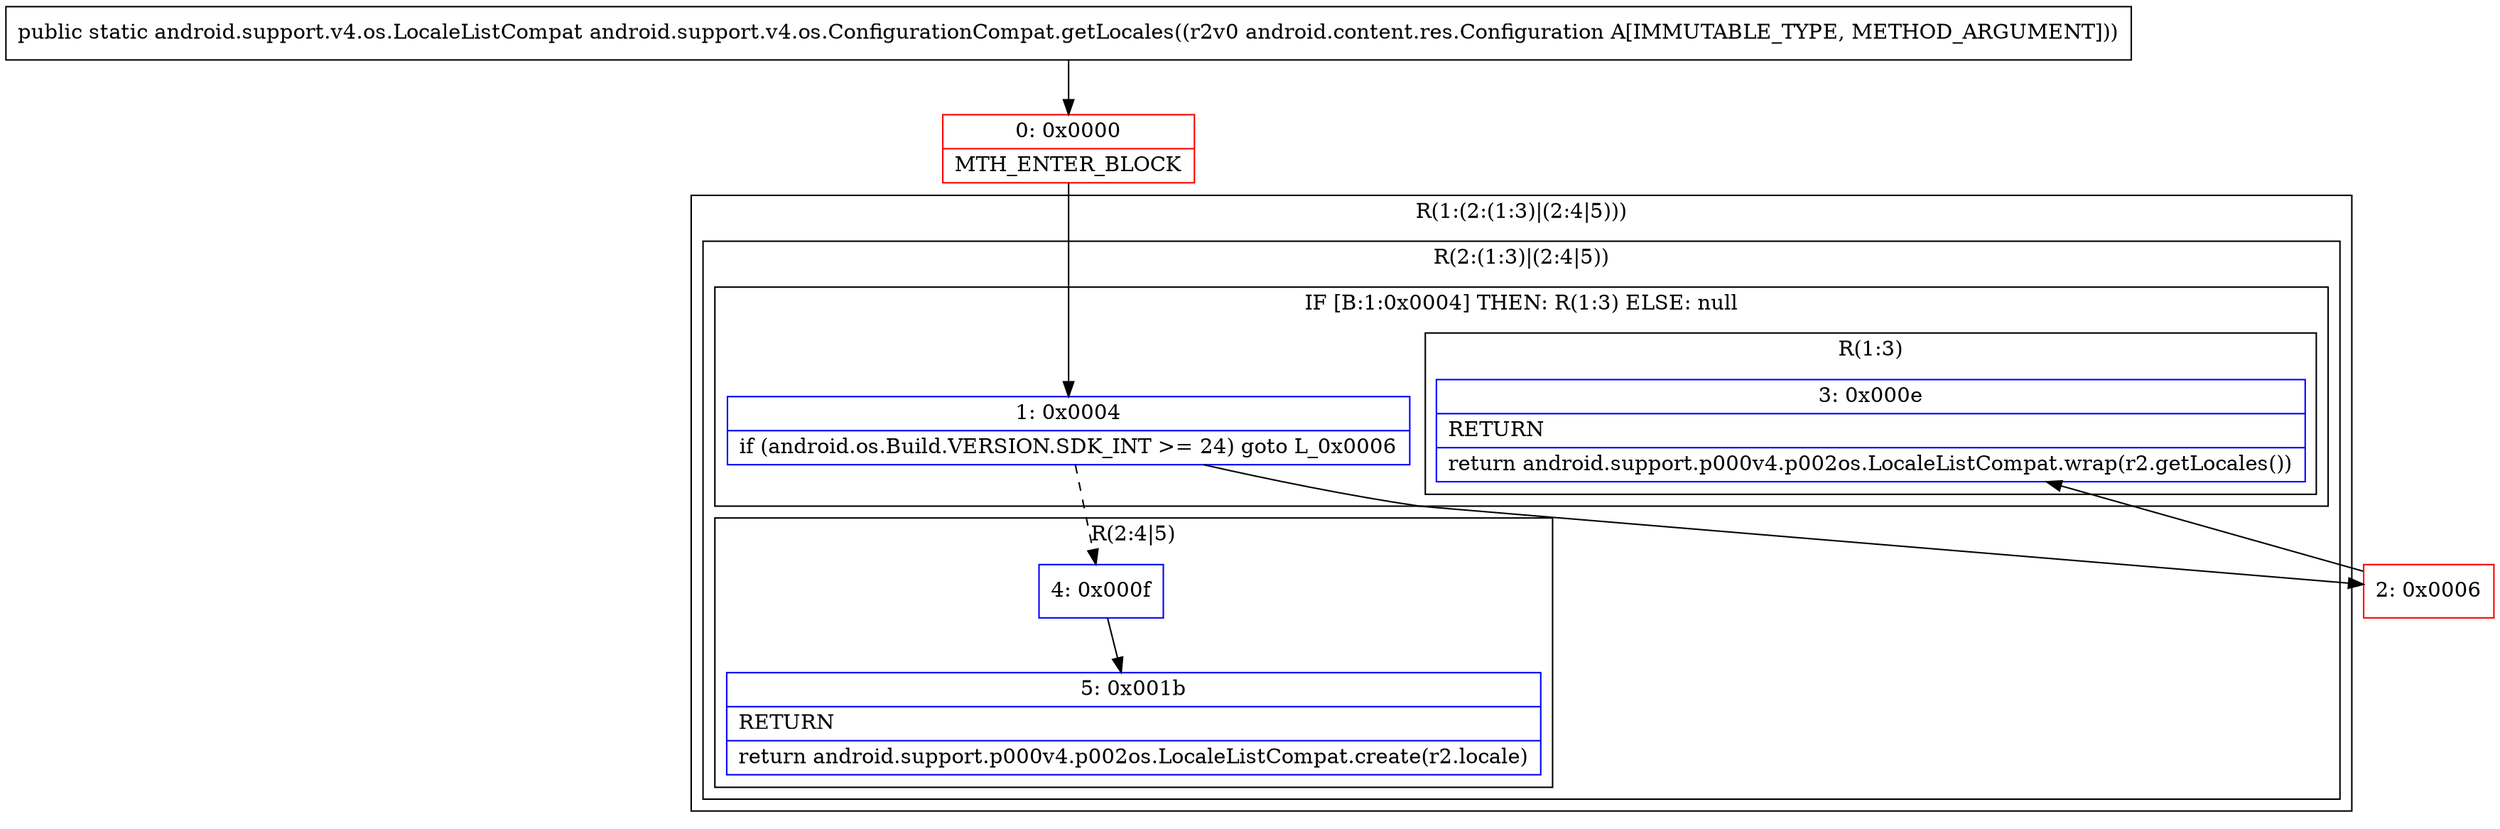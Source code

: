digraph "CFG forandroid.support.v4.os.ConfigurationCompat.getLocales(Landroid\/content\/res\/Configuration;)Landroid\/support\/v4\/os\/LocaleListCompat;" {
subgraph cluster_Region_1531982533 {
label = "R(1:(2:(1:3)|(2:4|5)))";
node [shape=record,color=blue];
subgraph cluster_Region_326950901 {
label = "R(2:(1:3)|(2:4|5))";
node [shape=record,color=blue];
subgraph cluster_IfRegion_1051040000 {
label = "IF [B:1:0x0004] THEN: R(1:3) ELSE: null";
node [shape=record,color=blue];
Node_1 [shape=record,label="{1\:\ 0x0004|if (android.os.Build.VERSION.SDK_INT \>= 24) goto L_0x0006\l}"];
subgraph cluster_Region_1500404889 {
label = "R(1:3)";
node [shape=record,color=blue];
Node_3 [shape=record,label="{3\:\ 0x000e|RETURN\l|return android.support.p000v4.p002os.LocaleListCompat.wrap(r2.getLocales())\l}"];
}
}
subgraph cluster_Region_66227051 {
label = "R(2:4|5)";
node [shape=record,color=blue];
Node_4 [shape=record,label="{4\:\ 0x000f}"];
Node_5 [shape=record,label="{5\:\ 0x001b|RETURN\l|return android.support.p000v4.p002os.LocaleListCompat.create(r2.locale)\l}"];
}
}
}
Node_0 [shape=record,color=red,label="{0\:\ 0x0000|MTH_ENTER_BLOCK\l}"];
Node_2 [shape=record,color=red,label="{2\:\ 0x0006}"];
MethodNode[shape=record,label="{public static android.support.v4.os.LocaleListCompat android.support.v4.os.ConfigurationCompat.getLocales((r2v0 android.content.res.Configuration A[IMMUTABLE_TYPE, METHOD_ARGUMENT])) }"];
MethodNode -> Node_0;
Node_1 -> Node_2;
Node_1 -> Node_4[style=dashed];
Node_4 -> Node_5;
Node_0 -> Node_1;
Node_2 -> Node_3;
}


